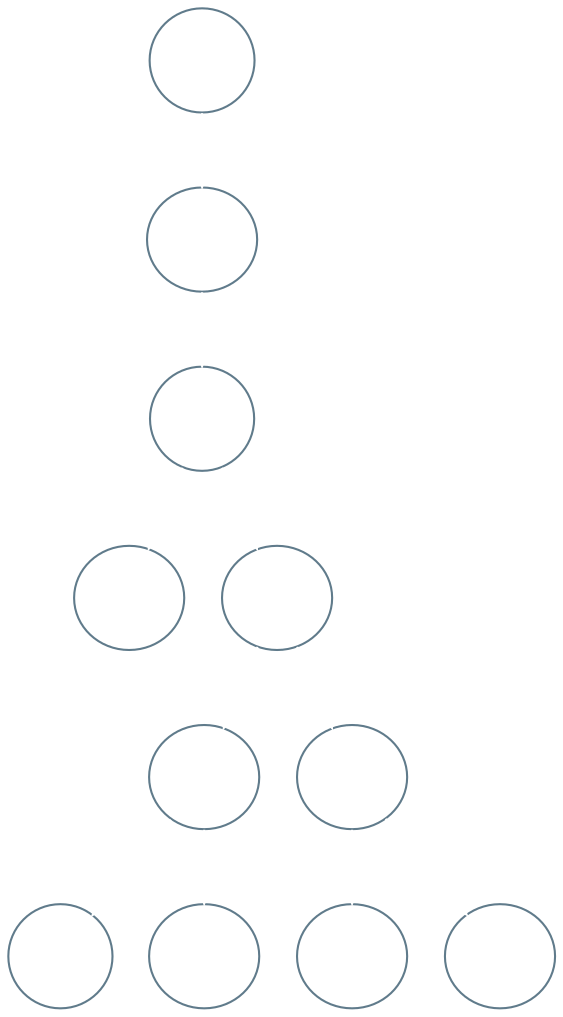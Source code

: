 digraph Figura {
                             bgcolor = transparent
                             node[
                             color = lightskyblue4
                             fontsize = 14
                             fontname = Arial
                             fontcolor = white
                             width = .7
                             height = .7
                             ]
1911[id=1911]
284[id=284]
2685[id=2685]
7141[id=7141]
4432[id=4432]
387[id=387]
5980[id=5980]
8973[id=8973]
8438[id=8438]
8999[id=8999]
Root-> 1911 [color = white];
1911 -> 284 [color = white];
284 -> 2685 [color = white];
284 -> 7141 [color = white];
7141 -> 4432 [color = white];
4432 -> 387 [color = white];
4432 -> 5980 [color = white];
7141 -> 8973 [color = white];
8973 -> 8438 [color = white];
8973 -> 8999 [color = white];
}